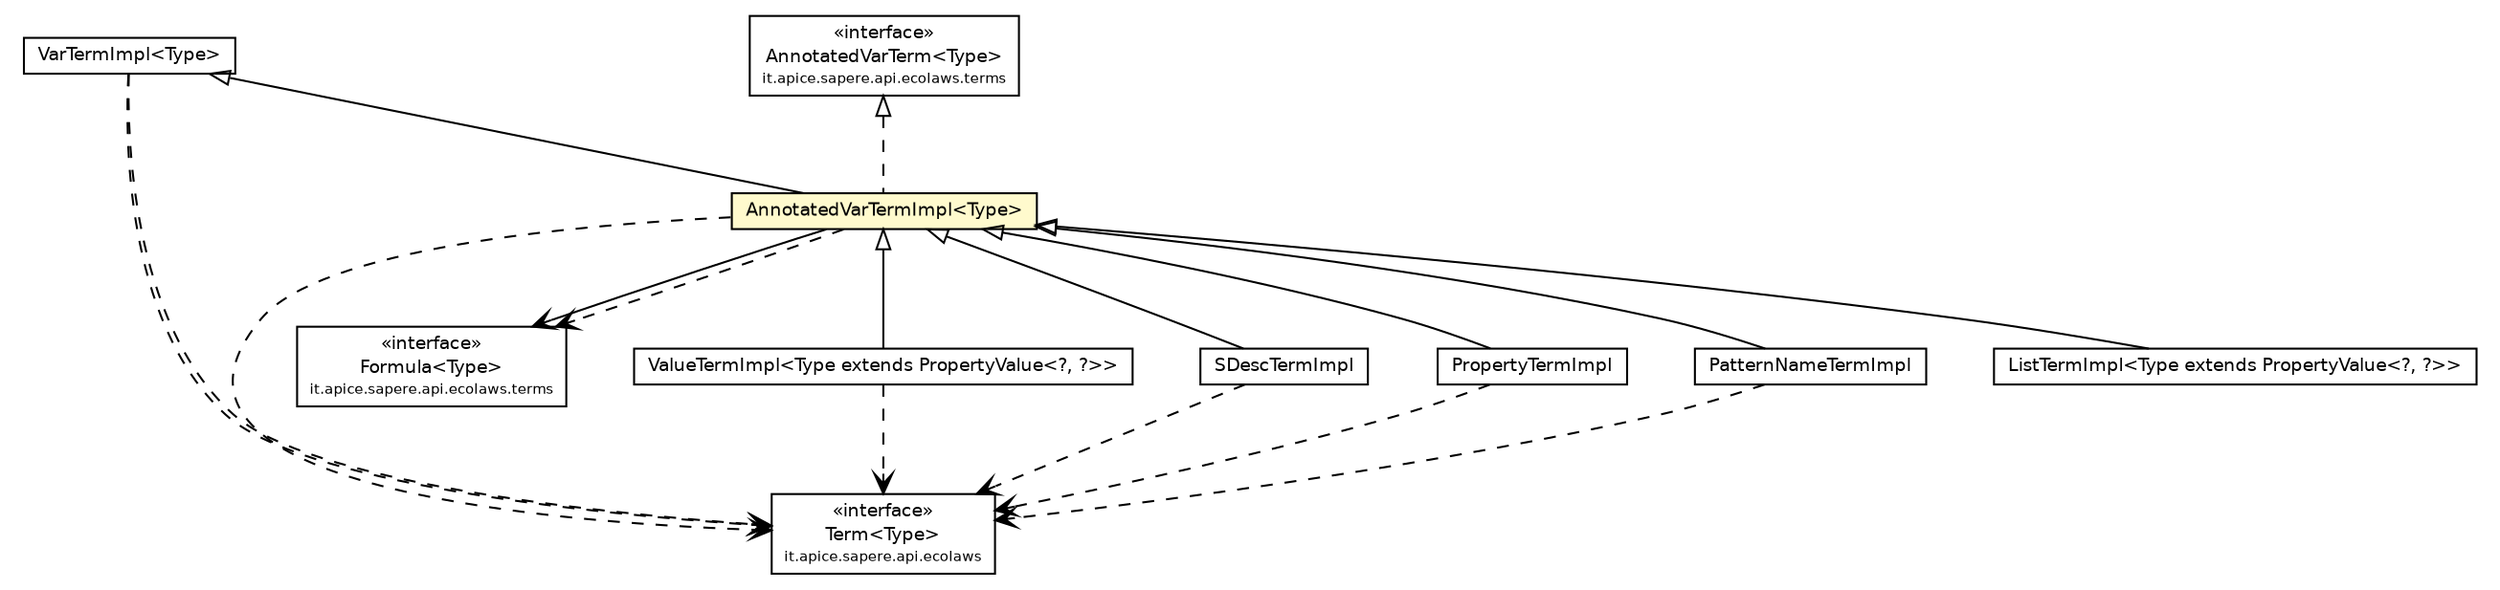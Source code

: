 #!/usr/local/bin/dot
#
# Class diagram 
# Generated by UmlGraph version 4.4 (http://www.spinellis.gr/sw/umlgraph)
#

digraph G {
	edge [fontname="Helvetica",fontsize=10,labelfontname="Helvetica",labelfontsize=10];
	node [fontname="Helvetica",fontsize=10,shape=plaintext];
	// it.apice.sapere.api.ecolaws.Term<Type>
	c57487 [label=<<table border="0" cellborder="1" cellspacing="0" cellpadding="2" port="p" href="../../Term.html">
		<tr><td><table border="0" cellspacing="0" cellpadding="1">
			<tr><td> &laquo;interface&raquo; </td></tr>
			<tr><td> Term&lt;Type&gt; </td></tr>
			<tr><td><font point-size="7.0"> it.apice.sapere.api.ecolaws </font></td></tr>
		</table></td></tr>
		</table>>, fontname="Helvetica", fontcolor="black", fontsize=9.0];
	// it.apice.sapere.api.ecolaws.terms.Formula<Type>
	c57519 [label=<<table border="0" cellborder="1" cellspacing="0" cellpadding="2" port="p" href="../Formula.html">
		<tr><td><table border="0" cellspacing="0" cellpadding="1">
			<tr><td> &laquo;interface&raquo; </td></tr>
			<tr><td> Formula&lt;Type&gt; </td></tr>
			<tr><td><font point-size="7.0"> it.apice.sapere.api.ecolaws.terms </font></td></tr>
		</table></td></tr>
		</table>>, fontname="Helvetica", fontcolor="black", fontsize=9.0];
	// it.apice.sapere.api.ecolaws.terms.AnnotatedVarTerm<Type>
	c57520 [label=<<table border="0" cellborder="1" cellspacing="0" cellpadding="2" port="p" href="../AnnotatedVarTerm.html">
		<tr><td><table border="0" cellspacing="0" cellpadding="1">
			<tr><td> &laquo;interface&raquo; </td></tr>
			<tr><td> AnnotatedVarTerm&lt;Type&gt; </td></tr>
			<tr><td><font point-size="7.0"> it.apice.sapere.api.ecolaws.terms </font></td></tr>
		</table></td></tr>
		</table>>, fontname="Helvetica", fontcolor="black", fontsize=9.0];
	// it.apice.sapere.api.ecolaws.terms.impl.VarTermImpl<Type>
	c57615 [label=<<table border="0" cellborder="1" cellspacing="0" cellpadding="2" port="p" href="./VarTermImpl.html">
		<tr><td><table border="0" cellspacing="0" cellpadding="1">
			<tr><td> VarTermImpl&lt;Type&gt; </td></tr>
		</table></td></tr>
		</table>>, fontname="Helvetica", fontcolor="black", fontsize=9.0];
	// it.apice.sapere.api.ecolaws.terms.impl.ValueTermImpl<Type extends it.apice.sapere.api.lsas.values.PropertyValue<?, ?>>
	c57616 [label=<<table border="0" cellborder="1" cellspacing="0" cellpadding="2" port="p" href="./ValueTermImpl.html">
		<tr><td><table border="0" cellspacing="0" cellpadding="1">
			<tr><td> ValueTermImpl&lt;Type extends PropertyValue&lt;?, ?&gt;&gt; </td></tr>
		</table></td></tr>
		</table>>, fontname="Helvetica", fontcolor="black", fontsize=9.0];
	// it.apice.sapere.api.ecolaws.terms.impl.SDescTermImpl
	c57618 [label=<<table border="0" cellborder="1" cellspacing="0" cellpadding="2" port="p" href="./SDescTermImpl.html">
		<tr><td><table border="0" cellspacing="0" cellpadding="1">
			<tr><td> SDescTermImpl </td></tr>
		</table></td></tr>
		</table>>, fontname="Helvetica", fontcolor="black", fontsize=9.0];
	// it.apice.sapere.api.ecolaws.terms.impl.PropertyTermImpl
	c57619 [label=<<table border="0" cellborder="1" cellspacing="0" cellpadding="2" port="p" href="./PropertyTermImpl.html">
		<tr><td><table border="0" cellspacing="0" cellpadding="1">
			<tr><td> PropertyTermImpl </td></tr>
		</table></td></tr>
		</table>>, fontname="Helvetica", fontcolor="black", fontsize=9.0];
	// it.apice.sapere.api.ecolaws.terms.impl.PatternNameTermImpl
	c57620 [label=<<table border="0" cellborder="1" cellspacing="0" cellpadding="2" port="p" href="./PatternNameTermImpl.html">
		<tr><td><table border="0" cellspacing="0" cellpadding="1">
			<tr><td> PatternNameTermImpl </td></tr>
		</table></td></tr>
		</table>>, fontname="Helvetica", fontcolor="black", fontsize=9.0];
	// it.apice.sapere.api.ecolaws.terms.impl.ListTermImpl<Type extends it.apice.sapere.api.lsas.values.PropertyValue<?, ?>>
	c57621 [label=<<table border="0" cellborder="1" cellspacing="0" cellpadding="2" port="p" href="./ListTermImpl.html">
		<tr><td><table border="0" cellspacing="0" cellpadding="1">
			<tr><td> ListTermImpl&lt;Type extends PropertyValue&lt;?, ?&gt;&gt; </td></tr>
		</table></td></tr>
		</table>>, fontname="Helvetica", fontcolor="black", fontsize=9.0];
	// it.apice.sapere.api.ecolaws.terms.impl.AnnotatedVarTermImpl<Type>
	c57622 [label=<<table border="0" cellborder="1" cellspacing="0" cellpadding="2" port="p" bgcolor="lemonChiffon" href="./AnnotatedVarTermImpl.html">
		<tr><td><table border="0" cellspacing="0" cellpadding="1">
			<tr><td> AnnotatedVarTermImpl&lt;Type&gt; </td></tr>
		</table></td></tr>
		</table>>, fontname="Helvetica", fontcolor="black", fontsize=9.0];
	//it.apice.sapere.api.ecolaws.terms.impl.ValueTermImpl<Type extends it.apice.sapere.api.lsas.values.PropertyValue<?, ?>> extends it.apice.sapere.api.ecolaws.terms.impl.AnnotatedVarTermImpl<Type>
	c57622:p -> c57616:p [dir=back,arrowtail=empty];
	//it.apice.sapere.api.ecolaws.terms.impl.SDescTermImpl extends it.apice.sapere.api.ecolaws.terms.impl.AnnotatedVarTermImpl<it.apice.sapere.api.lsas.SemanticDescription>
	c57622:p -> c57618:p [dir=back,arrowtail=empty];
	//it.apice.sapere.api.ecolaws.terms.impl.PropertyTermImpl extends it.apice.sapere.api.ecolaws.terms.impl.AnnotatedVarTermImpl<it.apice.sapere.api.lsas.PropertyName>
	c57622:p -> c57619:p [dir=back,arrowtail=empty];
	//it.apice.sapere.api.ecolaws.terms.impl.PatternNameTermImpl extends it.apice.sapere.api.ecolaws.terms.impl.AnnotatedVarTermImpl<it.apice.sapere.api.lsas.values.LSAidValue>
	c57622:p -> c57620:p [dir=back,arrowtail=empty];
	//it.apice.sapere.api.ecolaws.terms.impl.ListTermImpl<Type extends it.apice.sapere.api.lsas.values.PropertyValue<?, ?>> extends it.apice.sapere.api.ecolaws.terms.impl.AnnotatedVarTermImpl<java.util.List<it.apice.sapere.api.ecolaws.Term<Type>>>
	c57622:p -> c57621:p [dir=back,arrowtail=empty];
	//it.apice.sapere.api.ecolaws.terms.impl.AnnotatedVarTermImpl<Type> extends it.apice.sapere.api.ecolaws.terms.impl.VarTermImpl<Type>
	c57615:p -> c57622:p [dir=back,arrowtail=empty];
	//it.apice.sapere.api.ecolaws.terms.impl.AnnotatedVarTermImpl<Type> implements it.apice.sapere.api.ecolaws.terms.AnnotatedVarTerm<Type>
	c57520:p -> c57622:p [dir=back,arrowtail=empty,style=dashed];
	// it.apice.sapere.api.ecolaws.terms.impl.AnnotatedVarTermImpl<Type> NAVASSOC it.apice.sapere.api.ecolaws.terms.Formula<Type>
	c57622:p -> c57519:p [taillabel="", label="", headlabel="", fontname="Helvetica", fontcolor="black", fontsize=10.0, color="black", arrowhead=open];
	// it.apice.sapere.api.ecolaws.terms.impl.VarTermImpl<Type> DEPEND it.apice.sapere.api.ecolaws.Term<Type>
	c57615:p -> c57487:p [taillabel="", label="", headlabel="", fontname="Helvetica", fontcolor="black", fontsize=10.0, color="black", arrowhead=open, style=dashed];
	// it.apice.sapere.api.ecolaws.terms.impl.VarTermImpl<Type> DEPEND it.apice.sapere.api.ecolaws.Term<Type>
	c57615:p -> c57487:p [taillabel="", label="", headlabel="", fontname="Helvetica", fontcolor="black", fontsize=10.0, color="black", arrowhead=open, style=dashed];
	// it.apice.sapere.api.ecolaws.terms.impl.ValueTermImpl<Type extends it.apice.sapere.api.lsas.values.PropertyValue<?, ?>> DEPEND it.apice.sapere.api.ecolaws.Term<Type>
	c57616:p -> c57487:p [taillabel="", label="", headlabel="", fontname="Helvetica", fontcolor="black", fontsize=10.0, color="black", arrowhead=open, style=dashed];
	// it.apice.sapere.api.ecolaws.terms.impl.SDescTermImpl DEPEND it.apice.sapere.api.ecolaws.Term<Type>
	c57618:p -> c57487:p [taillabel="", label="", headlabel="", fontname="Helvetica", fontcolor="black", fontsize=10.0, color="black", arrowhead=open, style=dashed];
	// it.apice.sapere.api.ecolaws.terms.impl.PropertyTermImpl DEPEND it.apice.sapere.api.ecolaws.Term<Type>
	c57619:p -> c57487:p [taillabel="", label="", headlabel="", fontname="Helvetica", fontcolor="black", fontsize=10.0, color="black", arrowhead=open, style=dashed];
	// it.apice.sapere.api.ecolaws.terms.impl.PatternNameTermImpl DEPEND it.apice.sapere.api.ecolaws.Term<Type>
	c57620:p -> c57487:p [taillabel="", label="", headlabel="", fontname="Helvetica", fontcolor="black", fontsize=10.0, color="black", arrowhead=open, style=dashed];
	// it.apice.sapere.api.ecolaws.terms.impl.AnnotatedVarTermImpl<Type> DEPEND it.apice.sapere.api.ecolaws.Term<Type>
	c57622:p -> c57487:p [taillabel="", label="", headlabel="", fontname="Helvetica", fontcolor="black", fontsize=10.0, color="black", arrowhead=open, style=dashed];
	// it.apice.sapere.api.ecolaws.terms.impl.AnnotatedVarTermImpl<Type> DEPEND it.apice.sapere.api.ecolaws.terms.Formula<Type>
	c57622:p -> c57519:p [taillabel="", label="", headlabel="", fontname="Helvetica", fontcolor="black", fontsize=10.0, color="black", arrowhead=open, style=dashed];
}

